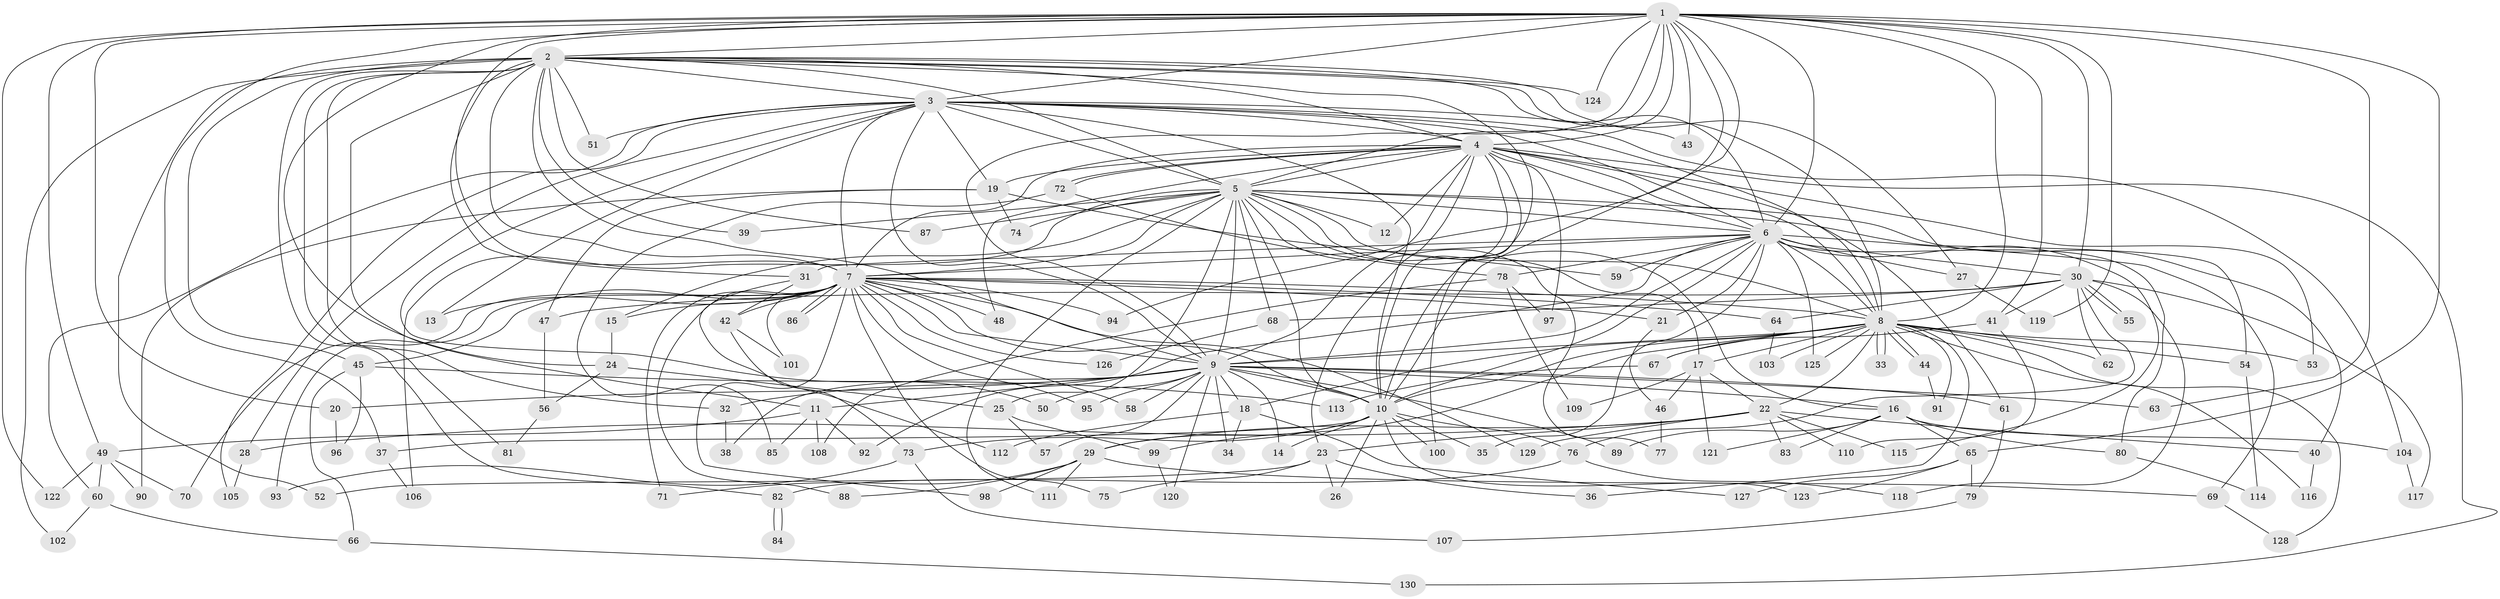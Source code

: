 // coarse degree distribution, {20: 0.038461538461538464, 21: 0.01282051282051282, 16: 0.01282051282051282, 18: 0.01282051282051282, 23: 0.01282051282051282, 28: 0.01282051282051282, 22: 0.01282051282051282, 17: 0.01282051282051282, 6: 0.05128205128205128, 2: 0.47435897435897434, 5: 0.05128205128205128, 11: 0.01282051282051282, 4: 0.0641025641025641, 3: 0.16666666666666666, 10: 0.01282051282051282, 8: 0.01282051282051282, 12: 0.01282051282051282, 1: 0.01282051282051282}
// Generated by graph-tools (version 1.1) at 2025/17/03/04/25 18:17:45]
// undirected, 130 vertices, 285 edges
graph export_dot {
graph [start="1"]
  node [color=gray90,style=filled];
  1;
  2;
  3;
  4;
  5;
  6;
  7;
  8;
  9;
  10;
  11;
  12;
  13;
  14;
  15;
  16;
  17;
  18;
  19;
  20;
  21;
  22;
  23;
  24;
  25;
  26;
  27;
  28;
  29;
  30;
  31;
  32;
  33;
  34;
  35;
  36;
  37;
  38;
  39;
  40;
  41;
  42;
  43;
  44;
  45;
  46;
  47;
  48;
  49;
  50;
  51;
  52;
  53;
  54;
  55;
  56;
  57;
  58;
  59;
  60;
  61;
  62;
  63;
  64;
  65;
  66;
  67;
  68;
  69;
  70;
  71;
  72;
  73;
  74;
  75;
  76;
  77;
  78;
  79;
  80;
  81;
  82;
  83;
  84;
  85;
  86;
  87;
  88;
  89;
  90;
  91;
  92;
  93;
  94;
  95;
  96;
  97;
  98;
  99;
  100;
  101;
  102;
  103;
  104;
  105;
  106;
  107;
  108;
  109;
  110;
  111;
  112;
  113;
  114;
  115;
  116;
  117;
  118;
  119;
  120;
  121;
  122;
  123;
  124;
  125;
  126;
  127;
  128;
  129;
  130;
  1 -- 2;
  1 -- 3;
  1 -- 4;
  1 -- 5;
  1 -- 6;
  1 -- 7;
  1 -- 8;
  1 -- 9;
  1 -- 10;
  1 -- 20;
  1 -- 24;
  1 -- 30;
  1 -- 37;
  1 -- 41;
  1 -- 43;
  1 -- 49;
  1 -- 63;
  1 -- 65;
  1 -- 94;
  1 -- 119;
  1 -- 122;
  1 -- 124;
  2 -- 3;
  2 -- 4;
  2 -- 5;
  2 -- 6;
  2 -- 7;
  2 -- 8;
  2 -- 9;
  2 -- 10;
  2 -- 11;
  2 -- 27;
  2 -- 31;
  2 -- 32;
  2 -- 39;
  2 -- 45;
  2 -- 51;
  2 -- 52;
  2 -- 81;
  2 -- 82;
  2 -- 87;
  2 -- 102;
  2 -- 124;
  3 -- 4;
  3 -- 5;
  3 -- 6;
  3 -- 7;
  3 -- 8;
  3 -- 9;
  3 -- 10;
  3 -- 13;
  3 -- 19;
  3 -- 28;
  3 -- 43;
  3 -- 50;
  3 -- 51;
  3 -- 60;
  3 -- 104;
  3 -- 105;
  4 -- 5;
  4 -- 6;
  4 -- 7;
  4 -- 8;
  4 -- 9;
  4 -- 10;
  4 -- 12;
  4 -- 19;
  4 -- 23;
  4 -- 48;
  4 -- 53;
  4 -- 61;
  4 -- 72;
  4 -- 72;
  4 -- 97;
  4 -- 100;
  4 -- 130;
  5 -- 6;
  5 -- 7;
  5 -- 8;
  5 -- 9;
  5 -- 10;
  5 -- 12;
  5 -- 15;
  5 -- 16;
  5 -- 17;
  5 -- 25;
  5 -- 39;
  5 -- 40;
  5 -- 54;
  5 -- 68;
  5 -- 74;
  5 -- 77;
  5 -- 87;
  5 -- 106;
  5 -- 111;
  6 -- 7;
  6 -- 8;
  6 -- 9;
  6 -- 10;
  6 -- 21;
  6 -- 27;
  6 -- 30;
  6 -- 31;
  6 -- 35;
  6 -- 59;
  6 -- 69;
  6 -- 78;
  6 -- 80;
  6 -- 92;
  6 -- 115;
  6 -- 125;
  7 -- 8;
  7 -- 9;
  7 -- 10;
  7 -- 13;
  7 -- 15;
  7 -- 21;
  7 -- 42;
  7 -- 45;
  7 -- 48;
  7 -- 58;
  7 -- 64;
  7 -- 70;
  7 -- 71;
  7 -- 75;
  7 -- 86;
  7 -- 86;
  7 -- 88;
  7 -- 93;
  7 -- 94;
  7 -- 95;
  7 -- 98;
  7 -- 101;
  7 -- 126;
  7 -- 129;
  8 -- 9;
  8 -- 10;
  8 -- 17;
  8 -- 18;
  8 -- 22;
  8 -- 33;
  8 -- 33;
  8 -- 36;
  8 -- 44;
  8 -- 44;
  8 -- 53;
  8 -- 54;
  8 -- 62;
  8 -- 67;
  8 -- 91;
  8 -- 99;
  8 -- 103;
  8 -- 116;
  8 -- 125;
  8 -- 128;
  9 -- 10;
  9 -- 11;
  9 -- 14;
  9 -- 16;
  9 -- 18;
  9 -- 20;
  9 -- 32;
  9 -- 34;
  9 -- 38;
  9 -- 50;
  9 -- 57;
  9 -- 58;
  9 -- 61;
  9 -- 63;
  9 -- 89;
  9 -- 95;
  9 -- 120;
  10 -- 14;
  10 -- 26;
  10 -- 29;
  10 -- 35;
  10 -- 37;
  10 -- 73;
  10 -- 76;
  10 -- 100;
  10 -- 123;
  11 -- 49;
  11 -- 85;
  11 -- 92;
  11 -- 108;
  15 -- 24;
  16 -- 65;
  16 -- 80;
  16 -- 83;
  16 -- 89;
  16 -- 104;
  16 -- 121;
  17 -- 22;
  17 -- 46;
  17 -- 109;
  17 -- 121;
  18 -- 34;
  18 -- 112;
  18 -- 127;
  19 -- 47;
  19 -- 59;
  19 -- 74;
  19 -- 90;
  20 -- 96;
  21 -- 46;
  22 -- 23;
  22 -- 28;
  22 -- 29;
  22 -- 40;
  22 -- 83;
  22 -- 110;
  22 -- 115;
  22 -- 129;
  23 -- 26;
  23 -- 36;
  23 -- 52;
  23 -- 75;
  24 -- 25;
  24 -- 56;
  25 -- 57;
  25 -- 99;
  27 -- 119;
  28 -- 105;
  29 -- 69;
  29 -- 71;
  29 -- 88;
  29 -- 98;
  29 -- 111;
  30 -- 41;
  30 -- 47;
  30 -- 55;
  30 -- 55;
  30 -- 62;
  30 -- 64;
  30 -- 68;
  30 -- 76;
  30 -- 117;
  30 -- 118;
  31 -- 42;
  31 -- 112;
  32 -- 38;
  37 -- 106;
  40 -- 116;
  41 -- 67;
  41 -- 110;
  42 -- 73;
  42 -- 101;
  44 -- 91;
  45 -- 66;
  45 -- 96;
  45 -- 113;
  46 -- 77;
  47 -- 56;
  49 -- 60;
  49 -- 70;
  49 -- 90;
  49 -- 122;
  54 -- 114;
  56 -- 81;
  60 -- 66;
  60 -- 102;
  61 -- 79;
  64 -- 103;
  65 -- 79;
  65 -- 123;
  65 -- 127;
  66 -- 130;
  67 -- 113;
  68 -- 126;
  69 -- 128;
  72 -- 78;
  72 -- 85;
  73 -- 93;
  73 -- 107;
  76 -- 82;
  76 -- 118;
  78 -- 97;
  78 -- 108;
  78 -- 109;
  79 -- 107;
  80 -- 114;
  82 -- 84;
  82 -- 84;
  99 -- 120;
  104 -- 117;
}
